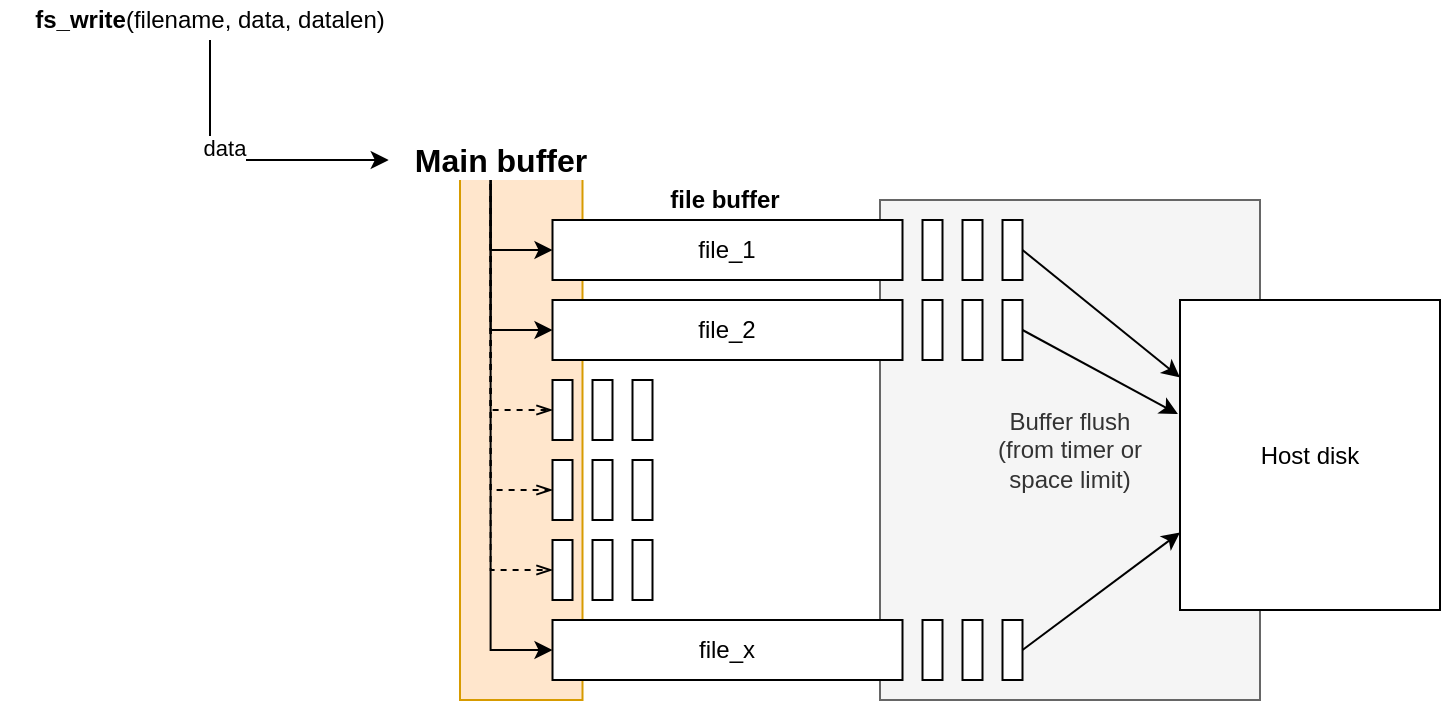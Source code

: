 <mxfile version="14.9.0" type="device"><diagram id="84ThLcqW8Ly_1uAPsjoI" name="Page-1"><mxGraphModel dx="1422" dy="732" grid="1" gridSize="10" guides="1" tooltips="1" connect="1" arrows="1" fold="1" page="1" pageScale="1" pageWidth="850" pageHeight="1100" math="0" shadow="0"><root><mxCell id="0"/><mxCell id="1" parent="0"/><mxCell id="3FnN17clqMxj0jl0wUlX-50" value="&lt;div&gt;Buffer flush&lt;/div&gt;&lt;div&gt;(from timer or&lt;/div&gt;&lt;div&gt;space limit)&lt;br&gt;&lt;/div&gt;" style="rounded=0;whiteSpace=wrap;html=1;fillColor=#f5f5f5;strokeColor=#666666;fontColor=#333333;" parent="1" vertex="1"><mxGeometry x="520" y="250" width="190" height="250" as="geometry"/></mxCell><mxCell id="3FnN17clqMxj0jl0wUlX-1" value="" style="rounded=0;whiteSpace=wrap;html=1;fillColor=#ffe6cc;strokeColor=#d79b00;" parent="1" vertex="1"><mxGeometry x="310" y="230" width="61.25" height="270" as="geometry"/></mxCell><mxCell id="3FnN17clqMxj0jl0wUlX-48" style="edgeStyle=orthogonalEdgeStyle;rounded=0;orthogonalLoop=1;jettySize=auto;html=1;exitX=0.25;exitY=0;exitDx=0;exitDy=0;entryX=0;entryY=0.5;entryDx=0;entryDy=0;dashed=1;endArrow=openThin;endFill=0;" parent="1" source="3FnN17clqMxj0jl0wUlX-1" target="3FnN17clqMxj0jl0wUlX-25" edge="1"><mxGeometry relative="1" as="geometry"><Array as="points"><mxPoint x="325" y="435"/></Array></mxGeometry></mxCell><mxCell id="3FnN17clqMxj0jl0wUlX-47" style="edgeStyle=orthogonalEdgeStyle;rounded=0;orthogonalLoop=1;jettySize=auto;html=1;exitX=0.25;exitY=0;exitDx=0;exitDy=0;entryX=0;entryY=0.5;entryDx=0;entryDy=0;dashed=1;endArrow=openThin;endFill=0;" parent="1" source="3FnN17clqMxj0jl0wUlX-1" target="3FnN17clqMxj0jl0wUlX-28" edge="1"><mxGeometry relative="1" as="geometry"><Array as="points"><mxPoint x="325" y="395"/></Array></mxGeometry></mxCell><mxCell id="3FnN17clqMxj0jl0wUlX-46" style="edgeStyle=orthogonalEdgeStyle;rounded=0;orthogonalLoop=1;jettySize=auto;html=1;exitX=0.25;exitY=0;exitDx=0;exitDy=0;entryX=0;entryY=0.5;entryDx=0;entryDy=0;dashed=1;endArrow=openThin;endFill=0;" parent="1" source="3FnN17clqMxj0jl0wUlX-1" target="3FnN17clqMxj0jl0wUlX-15" edge="1"><mxGeometry relative="1" as="geometry"><Array as="points"><mxPoint x="325" y="355"/></Array></mxGeometry></mxCell><mxCell id="3FnN17clqMxj0jl0wUlX-45" style="edgeStyle=orthogonalEdgeStyle;rounded=0;orthogonalLoop=1;jettySize=auto;html=1;exitX=0.25;exitY=0;exitDx=0;exitDy=0;entryX=0;entryY=0.5;entryDx=0;entryDy=0;" parent="1" source="3FnN17clqMxj0jl0wUlX-1" target="3FnN17clqMxj0jl0wUlX-18" edge="1"><mxGeometry relative="1" as="geometry"><Array as="points"><mxPoint x="325" y="475"/></Array></mxGeometry></mxCell><mxCell id="3FnN17clqMxj0jl0wUlX-44" style="edgeStyle=orthogonalEdgeStyle;rounded=0;orthogonalLoop=1;jettySize=auto;html=1;exitX=0.25;exitY=0;exitDx=0;exitDy=0;entryX=0;entryY=0.5;entryDx=0;entryDy=0;" parent="1" source="3FnN17clqMxj0jl0wUlX-1" target="3FnN17clqMxj0jl0wUlX-7" edge="1"><mxGeometry relative="1" as="geometry"><Array as="points"><mxPoint x="325" y="315"/></Array></mxGeometry></mxCell><mxCell id="3FnN17clqMxj0jl0wUlX-43" style="edgeStyle=orthogonalEdgeStyle;rounded=0;orthogonalLoop=1;jettySize=auto;html=1;exitX=0.25;exitY=0;exitDx=0;exitDy=0;entryX=0;entryY=0.5;entryDx=0;entryDy=0;" parent="1" source="3FnN17clqMxj0jl0wUlX-1" target="3FnN17clqMxj0jl0wUlX-2" edge="1"><mxGeometry relative="1" as="geometry"><Array as="points"><mxPoint x="325" y="275"/></Array></mxGeometry></mxCell><mxCell id="3FnN17clqMxj0jl0wUlX-2" value="file_1" style="rounded=0;whiteSpace=wrap;html=1;" parent="1" vertex="1"><mxGeometry x="356.25" y="260" width="175" height="30" as="geometry"/></mxCell><mxCell id="3FnN17clqMxj0jl0wUlX-4" value="" style="rounded=0;whiteSpace=wrap;html=1;" parent="1" vertex="1"><mxGeometry x="541.25" y="260" width="10" height="30" as="geometry"/></mxCell><mxCell id="3FnN17clqMxj0jl0wUlX-5" value="" style="rounded=0;whiteSpace=wrap;html=1;" parent="1" vertex="1"><mxGeometry x="561.25" y="260" width="10" height="30" as="geometry"/></mxCell><mxCell id="3FnN17clqMxj0jl0wUlX-60" style="edgeStyle=none;rounded=0;orthogonalLoop=1;jettySize=auto;html=1;exitX=1;exitY=0.5;exitDx=0;exitDy=0;entryX=0;entryY=0.25;entryDx=0;entryDy=0;endArrow=classic;endFill=1;" parent="1" source="3FnN17clqMxj0jl0wUlX-6" target="3FnN17clqMxj0jl0wUlX-51" edge="1"><mxGeometry relative="1" as="geometry"/></mxCell><mxCell id="3FnN17clqMxj0jl0wUlX-6" value="" style="rounded=0;whiteSpace=wrap;html=1;" parent="1" vertex="1"><mxGeometry x="581.25" y="260" width="10" height="30" as="geometry"/></mxCell><mxCell id="3FnN17clqMxj0jl0wUlX-7" value="file_2" style="rounded=0;whiteSpace=wrap;html=1;" parent="1" vertex="1"><mxGeometry x="356.25" y="300" width="175" height="30" as="geometry"/></mxCell><mxCell id="3FnN17clqMxj0jl0wUlX-8" value="" style="rounded=0;whiteSpace=wrap;html=1;" parent="1" vertex="1"><mxGeometry x="541.25" y="300" width="10" height="30" as="geometry"/></mxCell><mxCell id="3FnN17clqMxj0jl0wUlX-9" value="" style="rounded=0;whiteSpace=wrap;html=1;" parent="1" vertex="1"><mxGeometry x="561.25" y="300" width="10" height="30" as="geometry"/></mxCell><mxCell id="3FnN17clqMxj0jl0wUlX-61" style="edgeStyle=none;rounded=0;orthogonalLoop=1;jettySize=auto;html=1;exitX=1;exitY=0.5;exitDx=0;exitDy=0;entryX=-0.008;entryY=0.368;entryDx=0;entryDy=0;entryPerimeter=0;endArrow=classic;endFill=1;" parent="1" source="3FnN17clqMxj0jl0wUlX-10" target="3FnN17clqMxj0jl0wUlX-51" edge="1"><mxGeometry relative="1" as="geometry"/></mxCell><mxCell id="3FnN17clqMxj0jl0wUlX-10" value="" style="rounded=0;whiteSpace=wrap;html=1;" parent="1" vertex="1"><mxGeometry x="581.25" y="300" width="10" height="30" as="geometry"/></mxCell><mxCell id="3FnN17clqMxj0jl0wUlX-15" value="" style="rounded=0;whiteSpace=wrap;html=1;" parent="1" vertex="1"><mxGeometry x="356.25" y="340" width="10" height="30" as="geometry"/></mxCell><mxCell id="3FnN17clqMxj0jl0wUlX-16" value="" style="rounded=0;whiteSpace=wrap;html=1;" parent="1" vertex="1"><mxGeometry x="376.25" y="340" width="10" height="30" as="geometry"/></mxCell><mxCell id="3FnN17clqMxj0jl0wUlX-17" value="" style="rounded=0;whiteSpace=wrap;html=1;" parent="1" vertex="1"><mxGeometry x="396.25" y="340" width="10" height="30" as="geometry"/></mxCell><mxCell id="3FnN17clqMxj0jl0wUlX-18" value="file_x" style="rounded=0;whiteSpace=wrap;html=1;" parent="1" vertex="1"><mxGeometry x="356.25" y="460" width="175" height="30" as="geometry"/></mxCell><mxCell id="3FnN17clqMxj0jl0wUlX-19" value="" style="rounded=0;whiteSpace=wrap;html=1;" parent="1" vertex="1"><mxGeometry x="541.25" y="460" width="10" height="30" as="geometry"/></mxCell><mxCell id="3FnN17clqMxj0jl0wUlX-20" value="" style="rounded=0;whiteSpace=wrap;html=1;" parent="1" vertex="1"><mxGeometry x="561.25" y="460" width="10" height="30" as="geometry"/></mxCell><mxCell id="3FnN17clqMxj0jl0wUlX-62" style="edgeStyle=none;rounded=0;orthogonalLoop=1;jettySize=auto;html=1;exitX=1;exitY=0.5;exitDx=0;exitDy=0;entryX=0;entryY=0.75;entryDx=0;entryDy=0;endArrow=classic;endFill=1;" parent="1" source="3FnN17clqMxj0jl0wUlX-21" target="3FnN17clqMxj0jl0wUlX-51" edge="1"><mxGeometry relative="1" as="geometry"/></mxCell><mxCell id="3FnN17clqMxj0jl0wUlX-21" value="" style="rounded=0;whiteSpace=wrap;html=1;" parent="1" vertex="1"><mxGeometry x="581.25" y="460" width="10" height="30" as="geometry"/></mxCell><mxCell id="3FnN17clqMxj0jl0wUlX-25" value="" style="rounded=0;whiteSpace=wrap;html=1;" parent="1" vertex="1"><mxGeometry x="356.25" y="420" width="10" height="30" as="geometry"/></mxCell><mxCell id="3FnN17clqMxj0jl0wUlX-26" value="" style="rounded=0;whiteSpace=wrap;html=1;" parent="1" vertex="1"><mxGeometry x="376.25" y="420" width="10" height="30" as="geometry"/></mxCell><mxCell id="3FnN17clqMxj0jl0wUlX-27" value="" style="rounded=0;whiteSpace=wrap;html=1;" parent="1" vertex="1"><mxGeometry x="396.25" y="420" width="10" height="30" as="geometry"/></mxCell><mxCell id="3FnN17clqMxj0jl0wUlX-28" value="" style="rounded=0;whiteSpace=wrap;html=1;" parent="1" vertex="1"><mxGeometry x="356.25" y="380" width="10" height="30" as="geometry"/></mxCell><mxCell id="3FnN17clqMxj0jl0wUlX-29" value="" style="rounded=0;whiteSpace=wrap;html=1;" parent="1" vertex="1"><mxGeometry x="376.25" y="380" width="10" height="30" as="geometry"/></mxCell><mxCell id="3FnN17clqMxj0jl0wUlX-30" value="" style="rounded=0;whiteSpace=wrap;html=1;" parent="1" vertex="1"><mxGeometry x="396.25" y="380" width="10" height="30" as="geometry"/></mxCell><mxCell id="3FnN17clqMxj0jl0wUlX-41" style="edgeStyle=orthogonalEdgeStyle;rounded=0;orthogonalLoop=1;jettySize=auto;html=1;entryX=0;entryY=0.5;entryDx=0;entryDy=0;" parent="1" source="3FnN17clqMxj0jl0wUlX-32" target="3FnN17clqMxj0jl0wUlX-31" edge="1"><mxGeometry relative="1" as="geometry"/></mxCell><mxCell id="3FnN17clqMxj0jl0wUlX-42" value="data" style="edgeLabel;html=1;align=center;verticalAlign=middle;resizable=0;points=[];" parent="3FnN17clqMxj0jl0wUlX-41" vertex="1" connectable="0"><mxGeometry x="-0.228" y="-4" relative="1" as="geometry"><mxPoint x="11" y="-4" as="offset"/></mxGeometry></mxCell><mxCell id="3FnN17clqMxj0jl0wUlX-32" value="&lt;b&gt;fs_write&lt;/b&gt;(filename, data, datalen)" style="text;html=1;strokeColor=none;fillColor=none;align=center;verticalAlign=middle;whiteSpace=wrap;rounded=0;" parent="1" vertex="1"><mxGeometry x="80" y="150" width="210" height="20" as="geometry"/></mxCell><mxCell id="3FnN17clqMxj0jl0wUlX-31" value="&lt;font style=&quot;font-size: 16px&quot;&gt;&lt;b&gt;Main buffer&lt;/b&gt;&lt;/font&gt;" style="text;html=1;strokeColor=none;align=center;verticalAlign=middle;whiteSpace=wrap;rounded=0;fillColor=#ffffff;" parent="1" vertex="1"><mxGeometry x="274.38" y="220" width="112.5" height="20" as="geometry"/></mxCell><mxCell id="3FnN17clqMxj0jl0wUlX-49" value="&lt;font style=&quot;font-size: 12px&quot;&gt;&lt;b&gt;file buffer&lt;/b&gt;&lt;/font&gt;" style="text;html=1;strokeColor=none;align=center;verticalAlign=middle;whiteSpace=wrap;rounded=0;" parent="1" vertex="1"><mxGeometry x="386.25" y="240" width="112.5" height="20" as="geometry"/></mxCell><mxCell id="3FnN17clqMxj0jl0wUlX-51" value="Host disk" style="rounded=0;whiteSpace=wrap;html=1;" parent="1" vertex="1"><mxGeometry x="670" y="300" width="130" height="155" as="geometry"/></mxCell></root></mxGraphModel></diagram></mxfile>